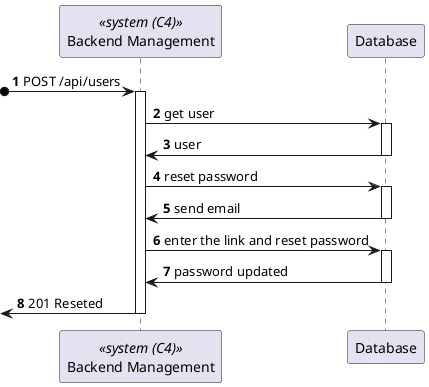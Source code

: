 @startuml

autonumber
participant BE as "Backend Management" <<system (C4)>>
participant DB as "Database"

?o-> BE : POST /api/users
activate BE

BE -> DB : get user

activate DB 

DB -> BE : user

deactivate DB 


BE -> DB : reset password

activate DB 

DB -> BE : send email 

deactivate DB

BE -> DB : enter the link and reset password

activate DB 

DB -> BE : password updated

deactivate DB 

<- BE : 201 Reseted

deactivate BE

@enduml